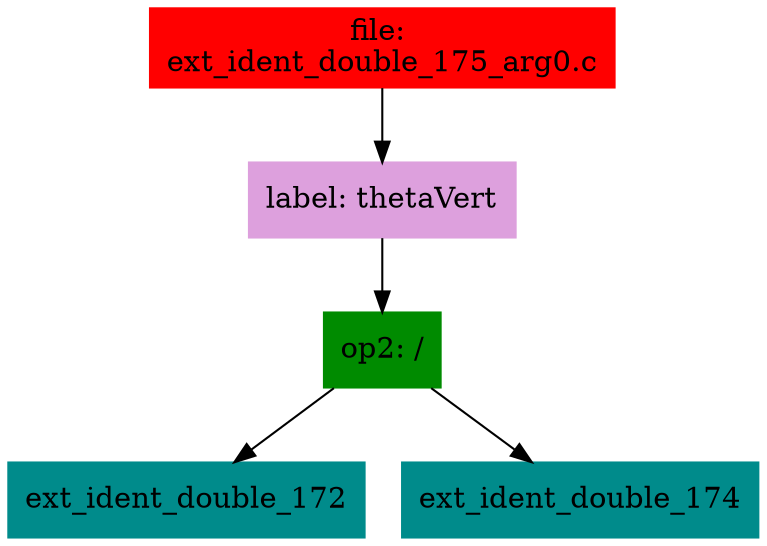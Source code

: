 digraph G {
node [shape=box]

0 [label="file: 
ext_ident_double_175_arg0.c",color=red, style=filled]
1 [label="label: thetaVert",color=plum, style=filled]
0 -> 1
2 [label="op2: /",color=green4, style=filled]
1 -> 2
3 [label="ext_ident_double_172",color=cyan4, style=filled]
2 -> 3
148 [label="ext_ident_double_174",color=cyan4, style=filled]
2 -> 148


}

